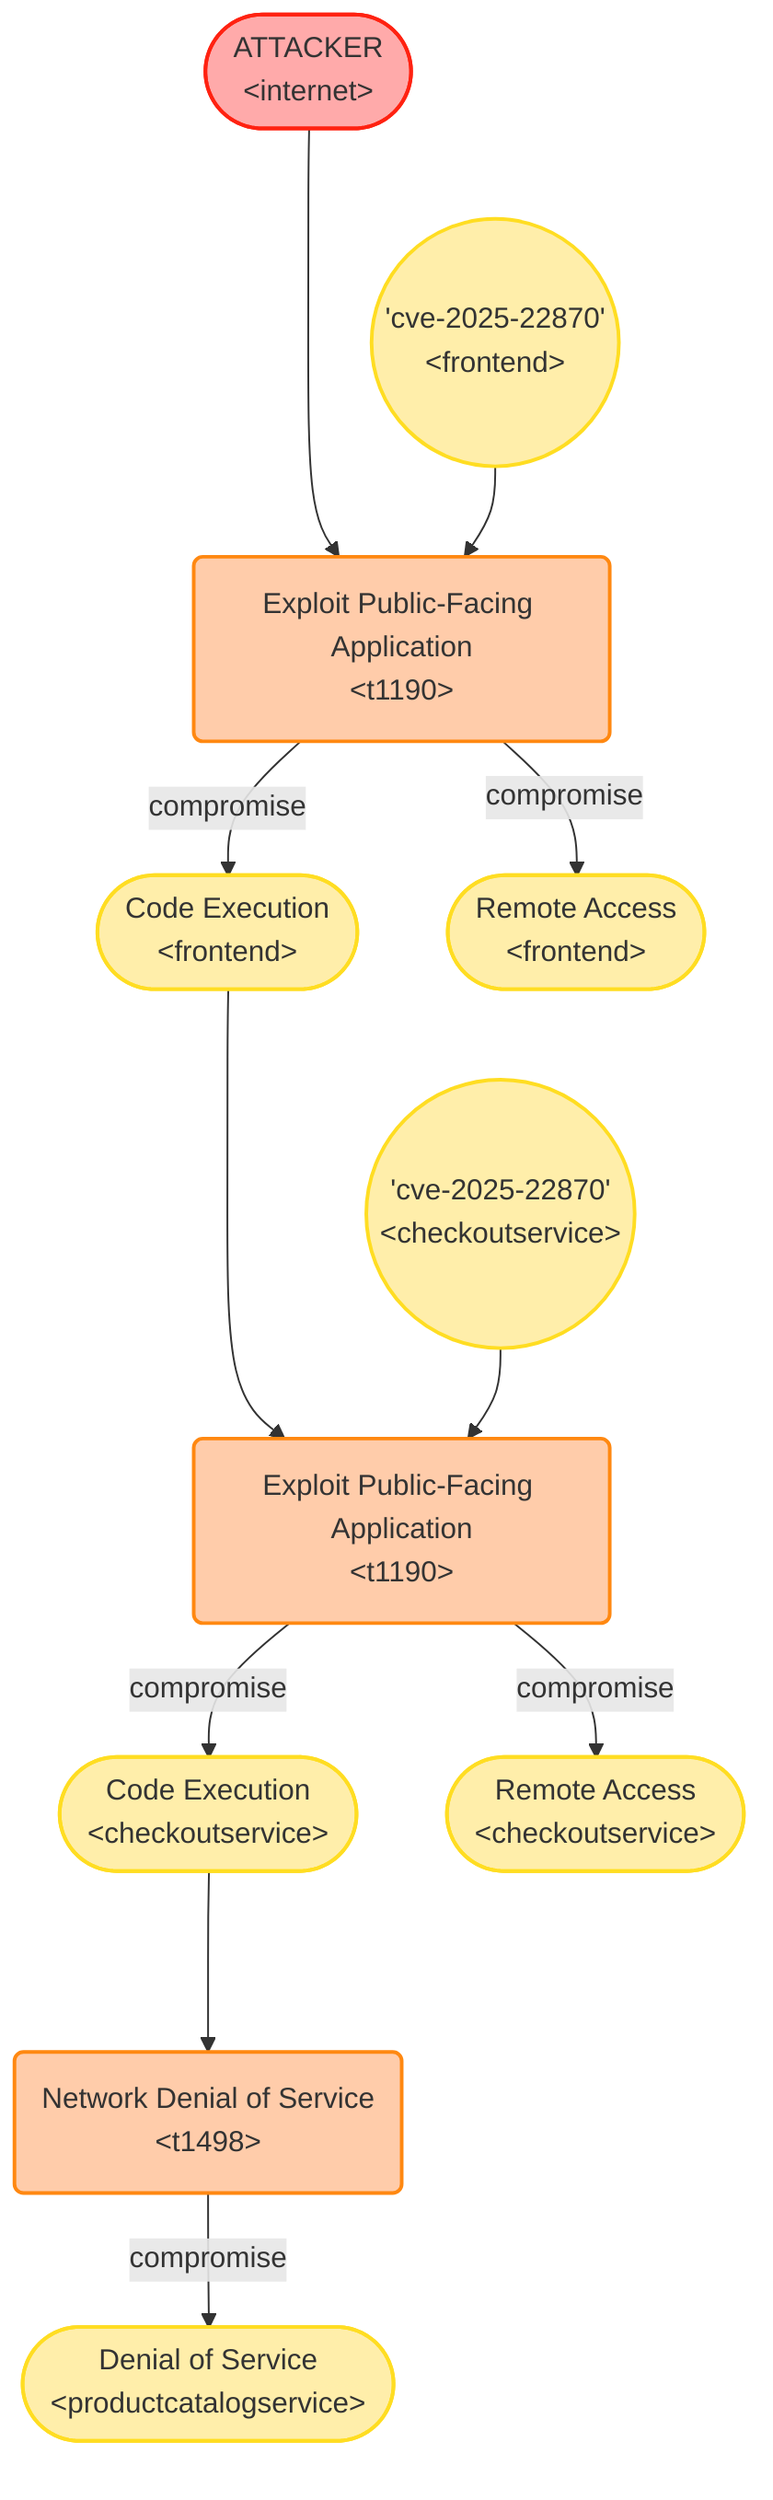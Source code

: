 flowchart TD
	classDef attacker fill:#faa ,stroke:#f21,stroke-width:2px;
	classDef technique fill:#fca ,stroke:#f81,stroke-width:2px;
	classDef vulnerability fill:#fea ,stroke:#fd2,stroke-width:2px;
	20:::attacker@{ shape: stadium, label: "ATTACKER<br>&ltinternet&gt" }
	14:::technique@{ shape: rounded, label: "Exploit Public-Facing Application<br>&ltt1190&gt" }
	4:::technique@{ shape: rounded, label: "Exploit Public-Facing Application<br>&ltt1190&gt" }
	58:::technique@{ shape: rounded, label: "Network Denial of Service<br>&ltt1498&gt" }
	24:::vulnerability@{ shape: circle, label: "'cve-2025-22870'<br>&ltfrontend&gt" }
	45:::vulnerability@{ shape: circle, label: "'cve-2025-22870'<br>&ltcheckoutservice&gt" }
	12:::vulnerability@{ shape: stadium, label: "Code Execution<br>&ltfrontend&gt" }
	90:::vulnerability@{ shape: stadium, label: "Remote Access<br>&ltfrontend&gt" }
	2:::vulnerability@{ shape: stadium, label: "Code Execution<br>&ltcheckoutservice&gt" }
	88:::vulnerability@{ shape: stadium, label: "Remote Access<br>&ltcheckoutservice&gt" }
	56:::vulnerability@{ shape: stadium, label: "Denial of Service<br>&ltproductcatalogservice&gt" }
20--->14
14-->|compromise|12
14-->|compromise|90
24-->14
12--->4
4-->|compromise|2
4-->|compromise|88
45-->4
2--->58
58-->|compromise|56